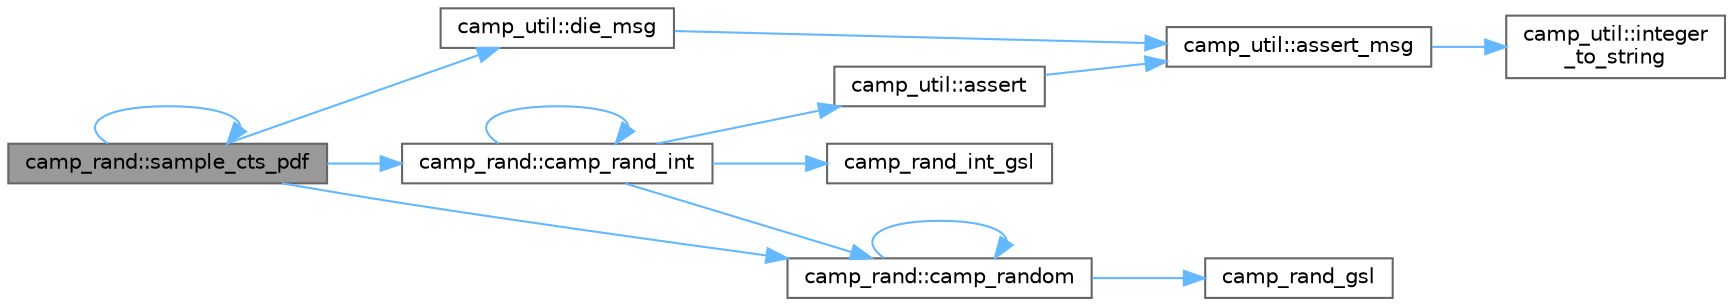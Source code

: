digraph "camp_rand::sample_cts_pdf"
{
 // LATEX_PDF_SIZE
  bgcolor="transparent";
  edge [fontname=Helvetica,fontsize=10,labelfontname=Helvetica,labelfontsize=10];
  node [fontname=Helvetica,fontsize=10,shape=box,height=0.2,width=0.4];
  rankdir="LR";
  Node1 [label="camp_rand::sample_cts_pdf",height=0.2,width=0.4,color="gray40", fillcolor="grey60", style="filled", fontcolor="black",tooltip="Sample the given continuous probability density function."];
  Node1 -> Node2 [color="steelblue1",style="solid"];
  Node2 [label="camp_rand::camp_rand_int",height=0.2,width=0.4,color="grey40", fillcolor="white", style="filled",URL="$namespacecamp__rand.html#a6e5ae3dc848f4f5cf5a1e4bf674ed0ce",tooltip="Returns a random integer between 1 and n."];
  Node2 -> Node3 [color="steelblue1",style="solid"];
  Node3 [label="camp_util::assert",height=0.2,width=0.4,color="grey40", fillcolor="white", style="filled",URL="$namespacecamp__util.html#a32cf43c1b618a3ecf93810383e960ef2",tooltip="Errors unless condition_ok is true."];
  Node3 -> Node4 [color="steelblue1",style="solid"];
  Node4 [label="camp_util::assert_msg",height=0.2,width=0.4,color="grey40", fillcolor="white", style="filled",URL="$namespacecamp__util.html#ab4e745d4a05763568bf773598f30e91f",tooltip="Errors unless condition_ok is true."];
  Node4 -> Node5 [color="steelblue1",style="solid"];
  Node5 [label="camp_util::integer\l_to_string",height=0.2,width=0.4,color="grey40", fillcolor="white", style="filled",URL="$namespacecamp__util.html#acd72e4626dcfefffaa08c42cfa7949bc",tooltip="Convert an integer to a string format."];
  Node2 -> Node2 [color="steelblue1",style="solid"];
  Node2 -> Node6 [color="steelblue1",style="solid"];
  Node6 [label="camp_rand_int_gsl",height=0.2,width=0.4,color="grey40", fillcolor="white", style="filled",URL="$rand__gsl_8c.html#a0ebca9079073ff12ca49babd5f49edb9",tooltip="Generate a uniform random integer in ."];
  Node2 -> Node7 [color="steelblue1",style="solid"];
  Node7 [label="camp_rand::camp_random",height=0.2,width=0.4,color="grey40", fillcolor="white", style="filled",URL="$namespacecamp__rand.html#aff7aed70c1739a48a1a771e6fd9f97bc",tooltip="Returns a random number between 0 and 1."];
  Node7 -> Node8 [color="steelblue1",style="solid"];
  Node8 [label="camp_rand_gsl",height=0.2,width=0.4,color="grey40", fillcolor="white", style="filled",URL="$rand__gsl_8c.html#abd204acb91a0adebb638deae62396379",tooltip="Generate a uniform random number in ."];
  Node7 -> Node7 [color="steelblue1",style="solid"];
  Node1 -> Node7 [color="steelblue1",style="solid"];
  Node1 -> Node9 [color="steelblue1",style="solid"];
  Node9 [label="camp_util::die_msg",height=0.2,width=0.4,color="grey40", fillcolor="white", style="filled",URL="$namespacecamp__util.html#a970b40b46d26e937fb3cdc0b9217b86c",tooltip="Error immediately."];
  Node9 -> Node4 [color="steelblue1",style="solid"];
  Node1 -> Node1 [color="steelblue1",style="solid"];
}
